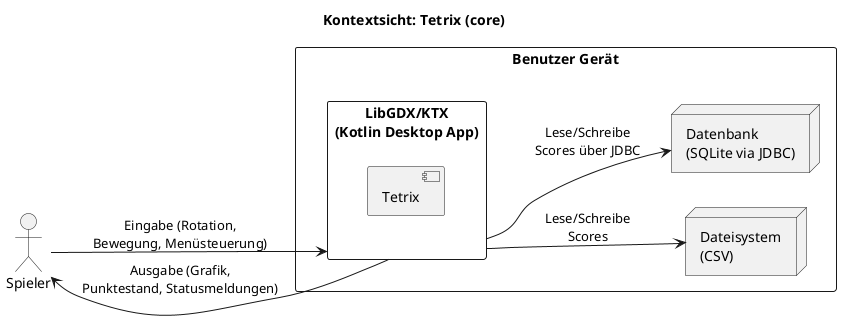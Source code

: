 @startuml
left to right direction

title Kontextsicht: Tetrix (core)

actor Spieler as Player

rectangle "Benutzer Gerät" as Device {
    rectangle "LibGDX/KTX\n(Kotlin Desktop App)" as App {
      [Tetrix]
    }

    node "Dateisystem\n(CSV)" as FS
    node "Datenbank\n(SQLite via JDBC)" as DB
}

Player --> App : Eingabe (Rotation,\nBewegung, Menüsteuerung)
App --> Player : Ausgabe (Grafik,\nPunktestand, Statusmeldungen)

App --> FS : Lese/Schreibe\nScores
App --> DB : Lese/Schreibe\nScores über JDBC
@enduml
